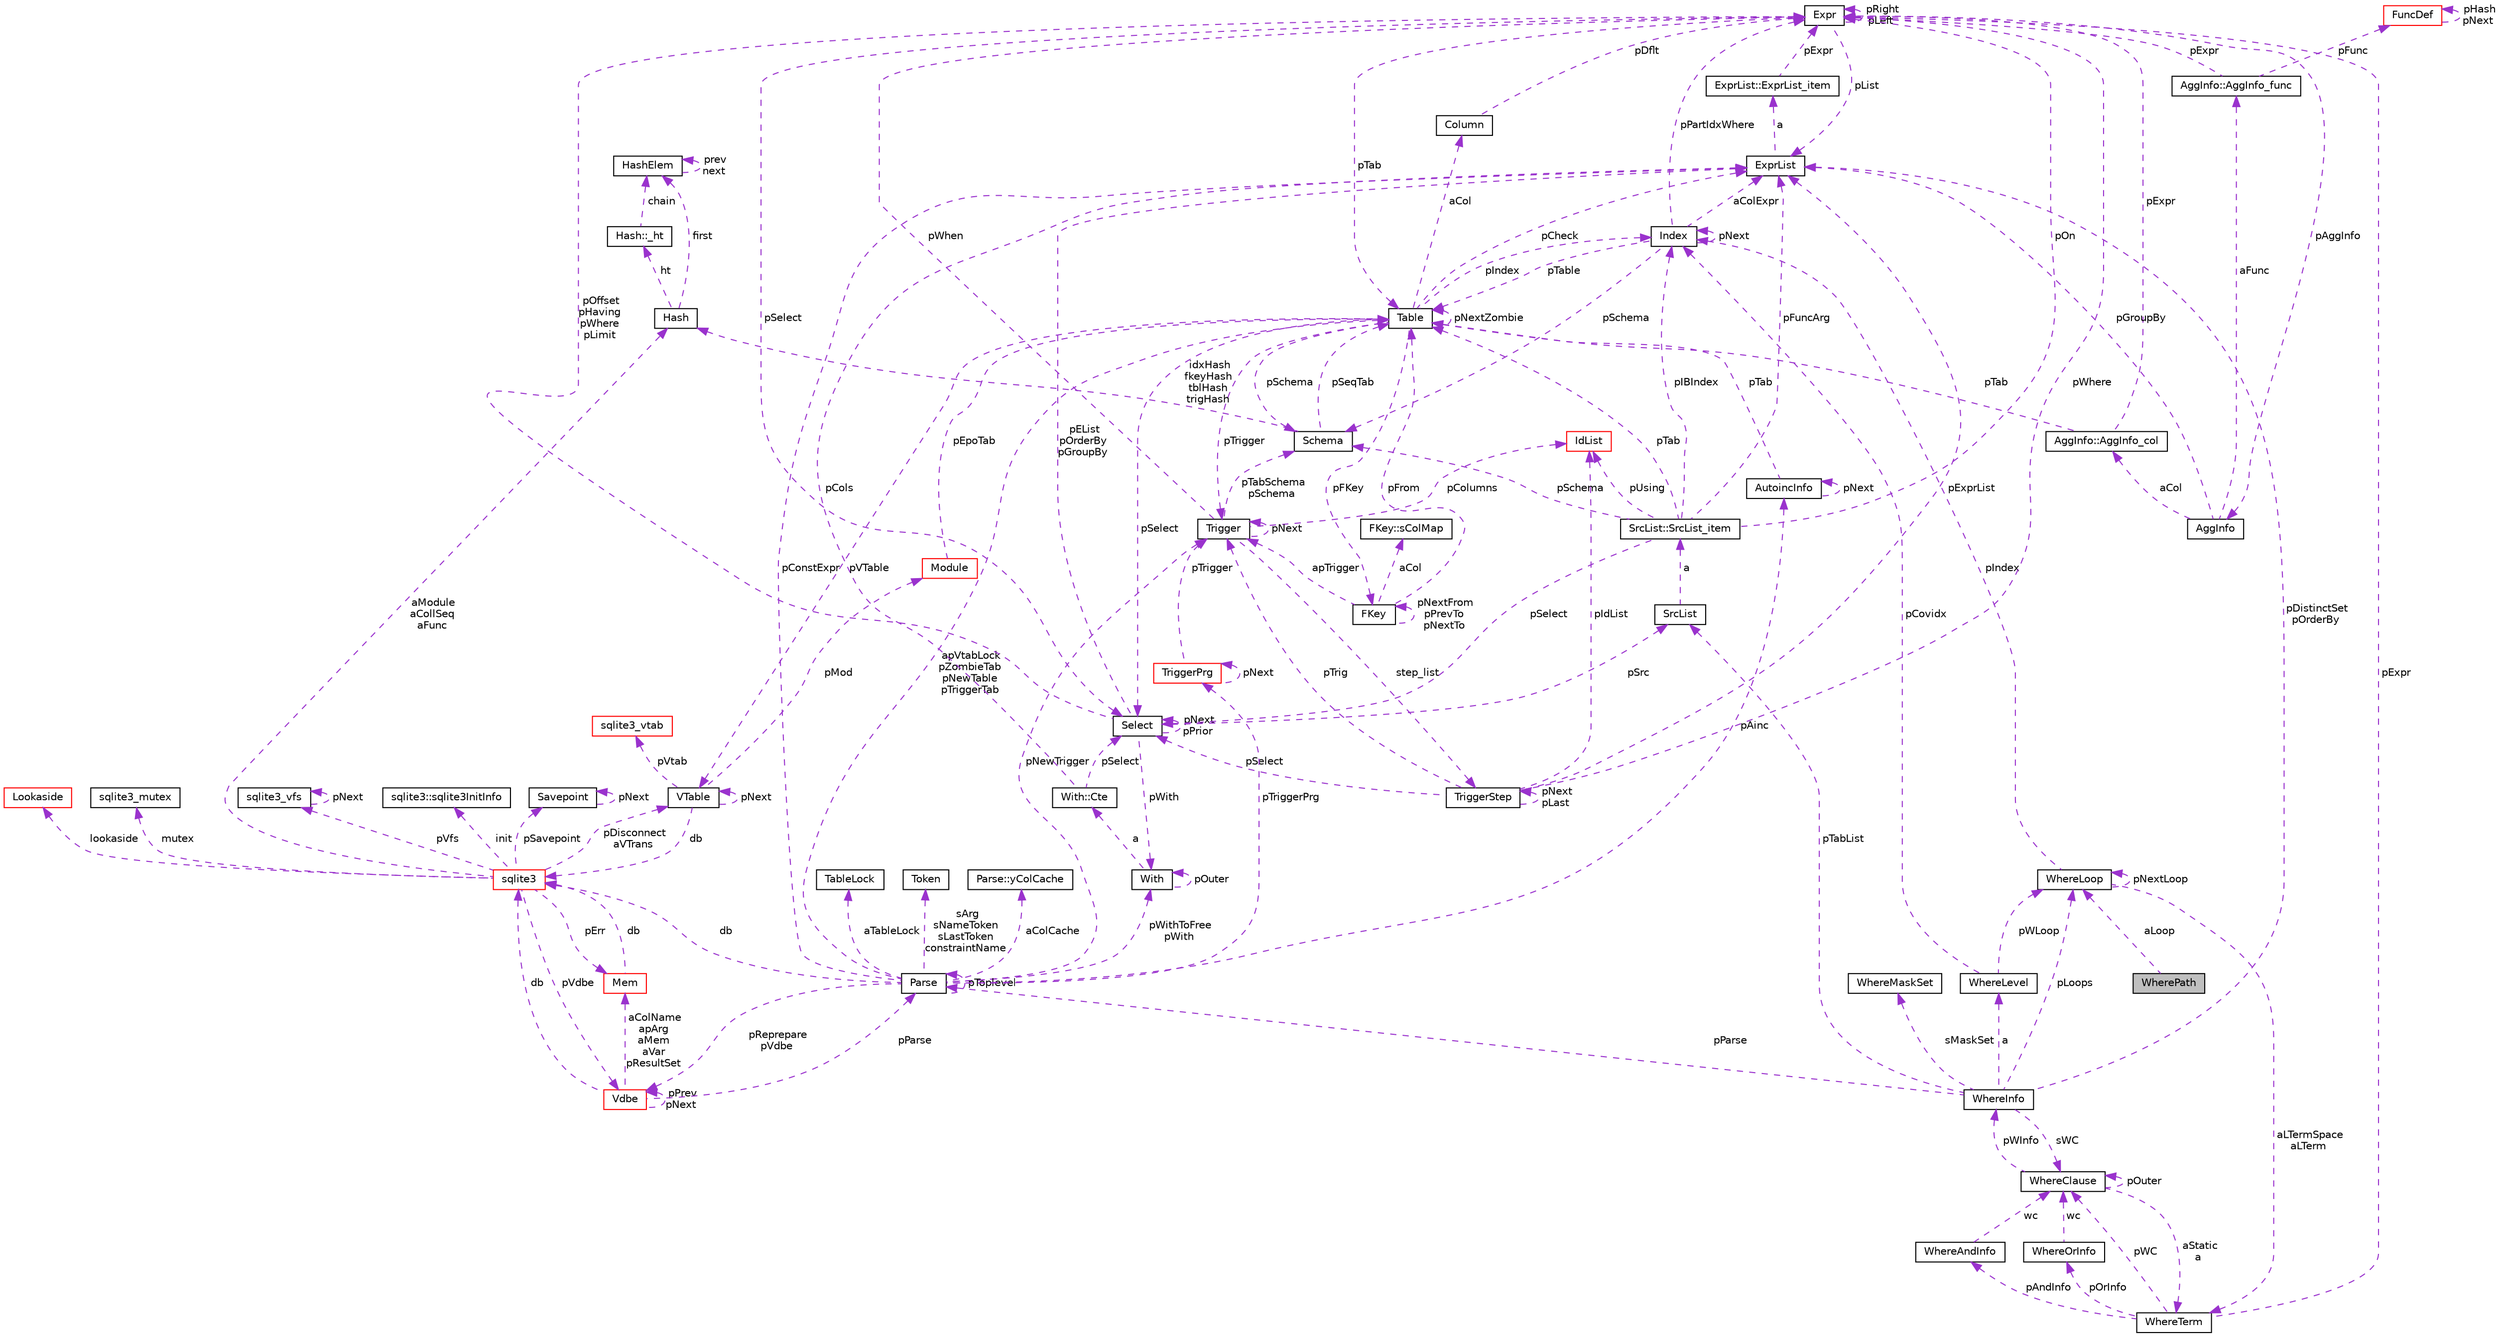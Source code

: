 digraph "WherePath"
{
  edge [fontname="Helvetica",fontsize="10",labelfontname="Helvetica",labelfontsize="10"];
  node [fontname="Helvetica",fontsize="10",shape=record];
  Node1 [label="WherePath",height=0.2,width=0.4,color="black", fillcolor="grey75", style="filled", fontcolor="black"];
  Node2 -> Node1 [dir="back",color="darkorchid3",fontsize="10",style="dashed",label=" aLoop" ,fontname="Helvetica"];
  Node2 [label="WhereLoop",height=0.2,width=0.4,color="black", fillcolor="white", style="filled",URL="$structWhereLoop.html"];
  Node2 -> Node2 [dir="back",color="darkorchid3",fontsize="10",style="dashed",label=" pNextLoop" ,fontname="Helvetica"];
  Node3 -> Node2 [dir="back",color="darkorchid3",fontsize="10",style="dashed",label=" aLTermSpace\naLTerm" ,fontname="Helvetica"];
  Node3 [label="WhereTerm",height=0.2,width=0.4,color="black", fillcolor="white", style="filled",URL="$structWhereTerm.html"];
  Node4 -> Node3 [dir="back",color="darkorchid3",fontsize="10",style="dashed",label=" pAndInfo" ,fontname="Helvetica"];
  Node4 [label="WhereAndInfo",height=0.2,width=0.4,color="black", fillcolor="white", style="filled",URL="$structWhereAndInfo.html"];
  Node5 -> Node4 [dir="back",color="darkorchid3",fontsize="10",style="dashed",label=" wc" ,fontname="Helvetica"];
  Node5 [label="WhereClause",height=0.2,width=0.4,color="black", fillcolor="white", style="filled",URL="$structWhereClause.html"];
  Node3 -> Node5 [dir="back",color="darkorchid3",fontsize="10",style="dashed",label=" aStatic\na" ,fontname="Helvetica"];
  Node6 -> Node5 [dir="back",color="darkorchid3",fontsize="10",style="dashed",label=" pWInfo" ,fontname="Helvetica"];
  Node6 [label="WhereInfo",height=0.2,width=0.4,color="black", fillcolor="white", style="filled",URL="$structWhereInfo.html"];
  Node2 -> Node6 [dir="back",color="darkorchid3",fontsize="10",style="dashed",label=" pLoops" ,fontname="Helvetica"];
  Node5 -> Node6 [dir="back",color="darkorchid3",fontsize="10",style="dashed",label=" sWC" ,fontname="Helvetica"];
  Node7 -> Node6 [dir="back",color="darkorchid3",fontsize="10",style="dashed",label=" a" ,fontname="Helvetica"];
  Node7 [label="WhereLevel",height=0.2,width=0.4,color="black", fillcolor="white", style="filled",URL="$structWhereLevel.html"];
  Node2 -> Node7 [dir="back",color="darkorchid3",fontsize="10",style="dashed",label=" pWLoop" ,fontname="Helvetica"];
  Node8 -> Node7 [dir="back",color="darkorchid3",fontsize="10",style="dashed",label=" pCovidx" ,fontname="Helvetica"];
  Node8 [label="Index",height=0.2,width=0.4,color="black", fillcolor="white", style="filled",URL="$structIndex.html"];
  Node9 -> Node8 [dir="back",color="darkorchid3",fontsize="10",style="dashed",label=" pSchema" ,fontname="Helvetica"];
  Node9 [label="Schema",height=0.2,width=0.4,color="black", fillcolor="white", style="filled",URL="$structSchema.html"];
  Node10 -> Node9 [dir="back",color="darkorchid3",fontsize="10",style="dashed",label=" pSeqTab" ,fontname="Helvetica"];
  Node10 [label="Table",height=0.2,width=0.4,color="black", fillcolor="white", style="filled",URL="$structTable.html"];
  Node9 -> Node10 [dir="back",color="darkorchid3",fontsize="10",style="dashed",label=" pSchema" ,fontname="Helvetica"];
  Node11 -> Node10 [dir="back",color="darkorchid3",fontsize="10",style="dashed",label=" aCol" ,fontname="Helvetica"];
  Node11 [label="Column",height=0.2,width=0.4,color="black", fillcolor="white", style="filled",URL="$structColumn.html"];
  Node12 -> Node11 [dir="back",color="darkorchid3",fontsize="10",style="dashed",label=" pDflt" ,fontname="Helvetica"];
  Node12 [label="Expr",height=0.2,width=0.4,color="black", fillcolor="white", style="filled",URL="$structExpr.html"];
  Node13 -> Node12 [dir="back",color="darkorchid3",fontsize="10",style="dashed",label=" pAggInfo" ,fontname="Helvetica"];
  Node13 [label="AggInfo",height=0.2,width=0.4,color="black", fillcolor="white", style="filled",URL="$structAggInfo.html"];
  Node14 -> Node13 [dir="back",color="darkorchid3",fontsize="10",style="dashed",label=" aCol" ,fontname="Helvetica"];
  Node14 [label="AggInfo::AggInfo_col",height=0.2,width=0.4,color="black", fillcolor="white", style="filled",URL="$structAggInfo_1_1AggInfo__col.html"];
  Node12 -> Node14 [dir="back",color="darkorchid3",fontsize="10",style="dashed",label=" pExpr" ,fontname="Helvetica"];
  Node10 -> Node14 [dir="back",color="darkorchid3",fontsize="10",style="dashed",label=" pTab" ,fontname="Helvetica"];
  Node15 -> Node13 [dir="back",color="darkorchid3",fontsize="10",style="dashed",label=" aFunc" ,fontname="Helvetica"];
  Node15 [label="AggInfo::AggInfo_func",height=0.2,width=0.4,color="black", fillcolor="white", style="filled",URL="$structAggInfo_1_1AggInfo__func.html"];
  Node12 -> Node15 [dir="back",color="darkorchid3",fontsize="10",style="dashed",label=" pExpr" ,fontname="Helvetica"];
  Node16 -> Node15 [dir="back",color="darkorchid3",fontsize="10",style="dashed",label=" pFunc" ,fontname="Helvetica"];
  Node16 [label="FuncDef",height=0.2,width=0.4,color="red", fillcolor="white", style="filled",URL="$structFuncDef.html"];
  Node16 -> Node16 [dir="back",color="darkorchid3",fontsize="10",style="dashed",label=" pHash\npNext" ,fontname="Helvetica"];
  Node17 -> Node13 [dir="back",color="darkorchid3",fontsize="10",style="dashed",label=" pGroupBy" ,fontname="Helvetica"];
  Node17 [label="ExprList",height=0.2,width=0.4,color="black", fillcolor="white", style="filled",URL="$structExprList.html"];
  Node18 -> Node17 [dir="back",color="darkorchid3",fontsize="10",style="dashed",label=" a" ,fontname="Helvetica"];
  Node18 [label="ExprList::ExprList_item",height=0.2,width=0.4,color="black", fillcolor="white", style="filled",URL="$structExprList_1_1ExprList__item.html"];
  Node12 -> Node18 [dir="back",color="darkorchid3",fontsize="10",style="dashed",label=" pExpr" ,fontname="Helvetica"];
  Node12 -> Node12 [dir="back",color="darkorchid3",fontsize="10",style="dashed",label=" pRight\npLeft" ,fontname="Helvetica"];
  Node10 -> Node12 [dir="back",color="darkorchid3",fontsize="10",style="dashed",label=" pTab" ,fontname="Helvetica"];
  Node19 -> Node12 [dir="back",color="darkorchid3",fontsize="10",style="dashed",label=" pSelect" ,fontname="Helvetica"];
  Node19 [label="Select",height=0.2,width=0.4,color="black", fillcolor="white", style="filled",URL="$structSelect.html"];
  Node12 -> Node19 [dir="back",color="darkorchid3",fontsize="10",style="dashed",label=" pOffset\npHaving\npWhere\npLimit" ,fontname="Helvetica"];
  Node20 -> Node19 [dir="back",color="darkorchid3",fontsize="10",style="dashed",label=" pWith" ,fontname="Helvetica"];
  Node20 [label="With",height=0.2,width=0.4,color="black", fillcolor="white", style="filled",URL="$structWith.html"];
  Node21 -> Node20 [dir="back",color="darkorchid3",fontsize="10",style="dashed",label=" a" ,fontname="Helvetica"];
  Node21 [label="With::Cte",height=0.2,width=0.4,color="black", fillcolor="white", style="filled",URL="$structWith_1_1Cte.html"];
  Node19 -> Node21 [dir="back",color="darkorchid3",fontsize="10",style="dashed",label=" pSelect" ,fontname="Helvetica"];
  Node17 -> Node21 [dir="back",color="darkorchid3",fontsize="10",style="dashed",label=" pCols" ,fontname="Helvetica"];
  Node20 -> Node20 [dir="back",color="darkorchid3",fontsize="10",style="dashed",label=" pOuter" ,fontname="Helvetica"];
  Node19 -> Node19 [dir="back",color="darkorchid3",fontsize="10",style="dashed",label=" pNext\npPrior" ,fontname="Helvetica"];
  Node22 -> Node19 [dir="back",color="darkorchid3",fontsize="10",style="dashed",label=" pSrc" ,fontname="Helvetica"];
  Node22 [label="SrcList",height=0.2,width=0.4,color="black", fillcolor="white", style="filled",URL="$structSrcList.html"];
  Node23 -> Node22 [dir="back",color="darkorchid3",fontsize="10",style="dashed",label=" a" ,fontname="Helvetica"];
  Node23 [label="SrcList::SrcList_item",height=0.2,width=0.4,color="black", fillcolor="white", style="filled",URL="$structSrcList_1_1SrcList__item.html"];
  Node9 -> Node23 [dir="back",color="darkorchid3",fontsize="10",style="dashed",label=" pSchema" ,fontname="Helvetica"];
  Node12 -> Node23 [dir="back",color="darkorchid3",fontsize="10",style="dashed",label=" pOn" ,fontname="Helvetica"];
  Node24 -> Node23 [dir="back",color="darkorchid3",fontsize="10",style="dashed",label=" pUsing" ,fontname="Helvetica"];
  Node24 [label="IdList",height=0.2,width=0.4,color="red", fillcolor="white", style="filled",URL="$structIdList.html"];
  Node10 -> Node23 [dir="back",color="darkorchid3",fontsize="10",style="dashed",label=" pTab" ,fontname="Helvetica"];
  Node19 -> Node23 [dir="back",color="darkorchid3",fontsize="10",style="dashed",label=" pSelect" ,fontname="Helvetica"];
  Node8 -> Node23 [dir="back",color="darkorchid3",fontsize="10",style="dashed",label=" pIBIndex" ,fontname="Helvetica"];
  Node17 -> Node23 [dir="back",color="darkorchid3",fontsize="10",style="dashed",label=" pFuncArg" ,fontname="Helvetica"];
  Node17 -> Node19 [dir="back",color="darkorchid3",fontsize="10",style="dashed",label=" pEList\npOrderBy\npGroupBy" ,fontname="Helvetica"];
  Node17 -> Node12 [dir="back",color="darkorchid3",fontsize="10",style="dashed",label=" pList" ,fontname="Helvetica"];
  Node25 -> Node10 [dir="back",color="darkorchid3",fontsize="10",style="dashed",label=" pFKey" ,fontname="Helvetica"];
  Node25 [label="FKey",height=0.2,width=0.4,color="black", fillcolor="white", style="filled",URL="$structFKey.html"];
  Node26 -> Node25 [dir="back",color="darkorchid3",fontsize="10",style="dashed",label=" aCol" ,fontname="Helvetica"];
  Node26 [label="FKey::sColMap",height=0.2,width=0.4,color="black", fillcolor="white", style="filled",URL="$structFKey_1_1sColMap.html"];
  Node25 -> Node25 [dir="back",color="darkorchid3",fontsize="10",style="dashed",label=" pNextFrom\npPrevTo\npNextTo" ,fontname="Helvetica"];
  Node10 -> Node25 [dir="back",color="darkorchid3",fontsize="10",style="dashed",label=" pFrom" ,fontname="Helvetica"];
  Node27 -> Node25 [dir="back",color="darkorchid3",fontsize="10",style="dashed",label=" apTrigger" ,fontname="Helvetica"];
  Node27 [label="Trigger",height=0.2,width=0.4,color="black", fillcolor="white", style="filled",URL="$structTrigger.html"];
  Node28 -> Node27 [dir="back",color="darkorchid3",fontsize="10",style="dashed",label=" step_list" ,fontname="Helvetica"];
  Node28 [label="TriggerStep",height=0.2,width=0.4,color="black", fillcolor="white", style="filled",URL="$structTriggerStep.html"];
  Node28 -> Node28 [dir="back",color="darkorchid3",fontsize="10",style="dashed",label=" pNext\npLast" ,fontname="Helvetica"];
  Node12 -> Node28 [dir="back",color="darkorchid3",fontsize="10",style="dashed",label=" pWhere" ,fontname="Helvetica"];
  Node24 -> Node28 [dir="back",color="darkorchid3",fontsize="10",style="dashed",label=" pIdList" ,fontname="Helvetica"];
  Node19 -> Node28 [dir="back",color="darkorchid3",fontsize="10",style="dashed",label=" pSelect" ,fontname="Helvetica"];
  Node27 -> Node28 [dir="back",color="darkorchid3",fontsize="10",style="dashed",label=" pTrig" ,fontname="Helvetica"];
  Node17 -> Node28 [dir="back",color="darkorchid3",fontsize="10",style="dashed",label=" pExprList" ,fontname="Helvetica"];
  Node9 -> Node27 [dir="back",color="darkorchid3",fontsize="10",style="dashed",label=" pTabSchema\npSchema" ,fontname="Helvetica"];
  Node12 -> Node27 [dir="back",color="darkorchid3",fontsize="10",style="dashed",label=" pWhen" ,fontname="Helvetica"];
  Node24 -> Node27 [dir="back",color="darkorchid3",fontsize="10",style="dashed",label=" pColumns" ,fontname="Helvetica"];
  Node27 -> Node27 [dir="back",color="darkorchid3",fontsize="10",style="dashed",label=" pNext" ,fontname="Helvetica"];
  Node29 -> Node10 [dir="back",color="darkorchid3",fontsize="10",style="dashed",label=" pVTable" ,fontname="Helvetica"];
  Node29 [label="VTable",height=0.2,width=0.4,color="black", fillcolor="white", style="filled",URL="$structVTable.html"];
  Node30 -> Node29 [dir="back",color="darkorchid3",fontsize="10",style="dashed",label=" db" ,fontname="Helvetica"];
  Node30 [label="sqlite3",height=0.2,width=0.4,color="red", fillcolor="white", style="filled",URL="$structsqlite3.html"];
  Node31 -> Node30 [dir="back",color="darkorchid3",fontsize="10",style="dashed",label=" pErr" ,fontname="Helvetica"];
  Node31 [label="Mem",height=0.2,width=0.4,color="red", fillcolor="white", style="filled",URL="$structMem.html"];
  Node30 -> Node31 [dir="back",color="darkorchid3",fontsize="10",style="dashed",label=" db" ,fontname="Helvetica"];
  Node32 -> Node30 [dir="back",color="darkorchid3",fontsize="10",style="dashed",label=" pVdbe" ,fontname="Helvetica"];
  Node32 [label="Vdbe",height=0.2,width=0.4,color="red", fillcolor="white", style="filled",URL="$structVdbe.html"];
  Node31 -> Node32 [dir="back",color="darkorchid3",fontsize="10",style="dashed",label=" aColName\napArg\naMem\naVar\npResultSet" ,fontname="Helvetica"];
  Node32 -> Node32 [dir="back",color="darkorchid3",fontsize="10",style="dashed",label=" pPrev\npNext" ,fontname="Helvetica"];
  Node30 -> Node32 [dir="back",color="darkorchid3",fontsize="10",style="dashed",label=" db" ,fontname="Helvetica"];
  Node33 -> Node32 [dir="back",color="darkorchid3",fontsize="10",style="dashed",label=" pParse" ,fontname="Helvetica"];
  Node33 [label="Parse",height=0.2,width=0.4,color="black", fillcolor="white", style="filled",URL="$structParse.html"];
  Node32 -> Node33 [dir="back",color="darkorchid3",fontsize="10",style="dashed",label=" pReprepare\npVdbe" ,fontname="Helvetica"];
  Node30 -> Node33 [dir="back",color="darkorchid3",fontsize="10",style="dashed",label=" db" ,fontname="Helvetica"];
  Node34 -> Node33 [dir="back",color="darkorchid3",fontsize="10",style="dashed",label=" aTableLock" ,fontname="Helvetica"];
  Node34 [label="TableLock",height=0.2,width=0.4,color="black", fillcolor="white", style="filled",URL="$structTableLock.html"];
  Node35 -> Node33 [dir="back",color="darkorchid3",fontsize="10",style="dashed",label=" sArg\nsNameToken\nsLastToken\nconstraintName" ,fontname="Helvetica"];
  Node35 [label="Token",height=0.2,width=0.4,color="black", fillcolor="white", style="filled",URL="$structToken.html"];
  Node20 -> Node33 [dir="back",color="darkorchid3",fontsize="10",style="dashed",label=" pWithToFree\npWith" ,fontname="Helvetica"];
  Node36 -> Node33 [dir="back",color="darkorchid3",fontsize="10",style="dashed",label=" aColCache" ,fontname="Helvetica"];
  Node36 [label="Parse::yColCache",height=0.2,width=0.4,color="black", fillcolor="white", style="filled",URL="$structParse_1_1yColCache.html"];
  Node10 -> Node33 [dir="back",color="darkorchid3",fontsize="10",style="dashed",label=" apVtabLock\npZombieTab\npNewTable\npTriggerTab" ,fontname="Helvetica"];
  Node27 -> Node33 [dir="back",color="darkorchid3",fontsize="10",style="dashed",label=" pNewTrigger" ,fontname="Helvetica"];
  Node37 -> Node33 [dir="back",color="darkorchid3",fontsize="10",style="dashed",label=" pTriggerPrg" ,fontname="Helvetica"];
  Node37 [label="TriggerPrg",height=0.2,width=0.4,color="red", fillcolor="white", style="filled",URL="$structTriggerPrg.html"];
  Node27 -> Node37 [dir="back",color="darkorchid3",fontsize="10",style="dashed",label=" pTrigger" ,fontname="Helvetica"];
  Node37 -> Node37 [dir="back",color="darkorchid3",fontsize="10",style="dashed",label=" pNext" ,fontname="Helvetica"];
  Node38 -> Node33 [dir="back",color="darkorchid3",fontsize="10",style="dashed",label=" pAinc" ,fontname="Helvetica"];
  Node38 [label="AutoincInfo",height=0.2,width=0.4,color="black", fillcolor="white", style="filled",URL="$structAutoincInfo.html"];
  Node10 -> Node38 [dir="back",color="darkorchid3",fontsize="10",style="dashed",label=" pTab" ,fontname="Helvetica"];
  Node38 -> Node38 [dir="back",color="darkorchid3",fontsize="10",style="dashed",label=" pNext" ,fontname="Helvetica"];
  Node17 -> Node33 [dir="back",color="darkorchid3",fontsize="10",style="dashed",label=" pConstExpr" ,fontname="Helvetica"];
  Node33 -> Node33 [dir="back",color="darkorchid3",fontsize="10",style="dashed",label=" pToplevel" ,fontname="Helvetica"];
  Node39 -> Node30 [dir="back",color="darkorchid3",fontsize="10",style="dashed",label=" pSavepoint" ,fontname="Helvetica"];
  Node39 [label="Savepoint",height=0.2,width=0.4,color="black", fillcolor="white", style="filled",URL="$structSavepoint.html"];
  Node39 -> Node39 [dir="back",color="darkorchid3",fontsize="10",style="dashed",label=" pNext" ,fontname="Helvetica"];
  Node40 -> Node30 [dir="back",color="darkorchid3",fontsize="10",style="dashed",label=" lookaside" ,fontname="Helvetica"];
  Node40 [label="Lookaside",height=0.2,width=0.4,color="red", fillcolor="white", style="filled",URL="$structLookaside.html"];
  Node41 -> Node30 [dir="back",color="darkorchid3",fontsize="10",style="dashed",label=" mutex" ,fontname="Helvetica"];
  Node41 [label="sqlite3_mutex",height=0.2,width=0.4,color="black", fillcolor="white", style="filled",URL="$structsqlite3__mutex.html"];
  Node42 -> Node30 [dir="back",color="darkorchid3",fontsize="10",style="dashed",label=" pVfs" ,fontname="Helvetica"];
  Node42 [label="sqlite3_vfs",height=0.2,width=0.4,color="black", fillcolor="white", style="filled",URL="$structsqlite3__vfs.html"];
  Node42 -> Node42 [dir="back",color="darkorchid3",fontsize="10",style="dashed",label=" pNext" ,fontname="Helvetica"];
  Node43 -> Node30 [dir="back",color="darkorchid3",fontsize="10",style="dashed",label=" init" ,fontname="Helvetica"];
  Node43 [label="sqlite3::sqlite3InitInfo",height=0.2,width=0.4,color="black", fillcolor="white", style="filled",URL="$structsqlite3_1_1sqlite3InitInfo.html"];
  Node29 -> Node30 [dir="back",color="darkorchid3",fontsize="10",style="dashed",label=" pDisconnect\naVTrans" ,fontname="Helvetica"];
  Node44 -> Node30 [dir="back",color="darkorchid3",fontsize="10",style="dashed",label=" aModule\naCollSeq\naFunc" ,fontname="Helvetica"];
  Node44 [label="Hash",height=0.2,width=0.4,color="black", fillcolor="white", style="filled",URL="$structHash.html"];
  Node45 -> Node44 [dir="back",color="darkorchid3",fontsize="10",style="dashed",label=" ht" ,fontname="Helvetica"];
  Node45 [label="Hash::_ht",height=0.2,width=0.4,color="black", fillcolor="white", style="filled",URL="$structHash_1_1__ht.html"];
  Node46 -> Node45 [dir="back",color="darkorchid3",fontsize="10",style="dashed",label=" chain" ,fontname="Helvetica"];
  Node46 [label="HashElem",height=0.2,width=0.4,color="black", fillcolor="white", style="filled",URL="$structHashElem.html"];
  Node46 -> Node46 [dir="back",color="darkorchid3",fontsize="10",style="dashed",label=" prev\nnext" ,fontname="Helvetica"];
  Node46 -> Node44 [dir="back",color="darkorchid3",fontsize="10",style="dashed",label=" first" ,fontname="Helvetica"];
  Node29 -> Node29 [dir="back",color="darkorchid3",fontsize="10",style="dashed",label=" pNext" ,fontname="Helvetica"];
  Node47 -> Node29 [dir="back",color="darkorchid3",fontsize="10",style="dashed",label=" pMod" ,fontname="Helvetica"];
  Node47 [label="Module",height=0.2,width=0.4,color="red", fillcolor="white", style="filled",URL="$structModule.html"];
  Node10 -> Node47 [dir="back",color="darkorchid3",fontsize="10",style="dashed",label=" pEpoTab" ,fontname="Helvetica"];
  Node48 -> Node29 [dir="back",color="darkorchid3",fontsize="10",style="dashed",label=" pVtab" ,fontname="Helvetica"];
  Node48 [label="sqlite3_vtab",height=0.2,width=0.4,color="red", fillcolor="white", style="filled",URL="$structsqlite3__vtab.html"];
  Node10 -> Node10 [dir="back",color="darkorchid3",fontsize="10",style="dashed",label=" pNextZombie" ,fontname="Helvetica"];
  Node27 -> Node10 [dir="back",color="darkorchid3",fontsize="10",style="dashed",label=" pTrigger" ,fontname="Helvetica"];
  Node19 -> Node10 [dir="back",color="darkorchid3",fontsize="10",style="dashed",label=" pSelect" ,fontname="Helvetica"];
  Node17 -> Node10 [dir="back",color="darkorchid3",fontsize="10",style="dashed",label=" pCheck" ,fontname="Helvetica"];
  Node8 -> Node10 [dir="back",color="darkorchid3",fontsize="10",style="dashed",label=" pIndex" ,fontname="Helvetica"];
  Node44 -> Node9 [dir="back",color="darkorchid3",fontsize="10",style="dashed",label=" idxHash\nfkeyHash\ntblHash\ntrigHash" ,fontname="Helvetica"];
  Node12 -> Node8 [dir="back",color="darkorchid3",fontsize="10",style="dashed",label=" pPartIdxWhere" ,fontname="Helvetica"];
  Node10 -> Node8 [dir="back",color="darkorchid3",fontsize="10",style="dashed",label=" pTable" ,fontname="Helvetica"];
  Node17 -> Node8 [dir="back",color="darkorchid3",fontsize="10",style="dashed",label=" aColExpr" ,fontname="Helvetica"];
  Node8 -> Node8 [dir="back",color="darkorchid3",fontsize="10",style="dashed",label=" pNext" ,fontname="Helvetica"];
  Node49 -> Node6 [dir="back",color="darkorchid3",fontsize="10",style="dashed",label=" sMaskSet" ,fontname="Helvetica"];
  Node49 [label="WhereMaskSet",height=0.2,width=0.4,color="black", fillcolor="white", style="filled",URL="$structWhereMaskSet.html"];
  Node22 -> Node6 [dir="back",color="darkorchid3",fontsize="10",style="dashed",label=" pTabList" ,fontname="Helvetica"];
  Node17 -> Node6 [dir="back",color="darkorchid3",fontsize="10",style="dashed",label=" pDistinctSet\npOrderBy" ,fontname="Helvetica"];
  Node33 -> Node6 [dir="back",color="darkorchid3",fontsize="10",style="dashed",label=" pParse" ,fontname="Helvetica"];
  Node5 -> Node5 [dir="back",color="darkorchid3",fontsize="10",style="dashed",label=" pOuter" ,fontname="Helvetica"];
  Node50 -> Node3 [dir="back",color="darkorchid3",fontsize="10",style="dashed",label=" pOrInfo" ,fontname="Helvetica"];
  Node50 [label="WhereOrInfo",height=0.2,width=0.4,color="black", fillcolor="white", style="filled",URL="$structWhereOrInfo.html"];
  Node5 -> Node50 [dir="back",color="darkorchid3",fontsize="10",style="dashed",label=" wc" ,fontname="Helvetica"];
  Node12 -> Node3 [dir="back",color="darkorchid3",fontsize="10",style="dashed",label=" pExpr" ,fontname="Helvetica"];
  Node5 -> Node3 [dir="back",color="darkorchid3",fontsize="10",style="dashed",label=" pWC" ,fontname="Helvetica"];
  Node8 -> Node2 [dir="back",color="darkorchid3",fontsize="10",style="dashed",label=" pIndex" ,fontname="Helvetica"];
}
